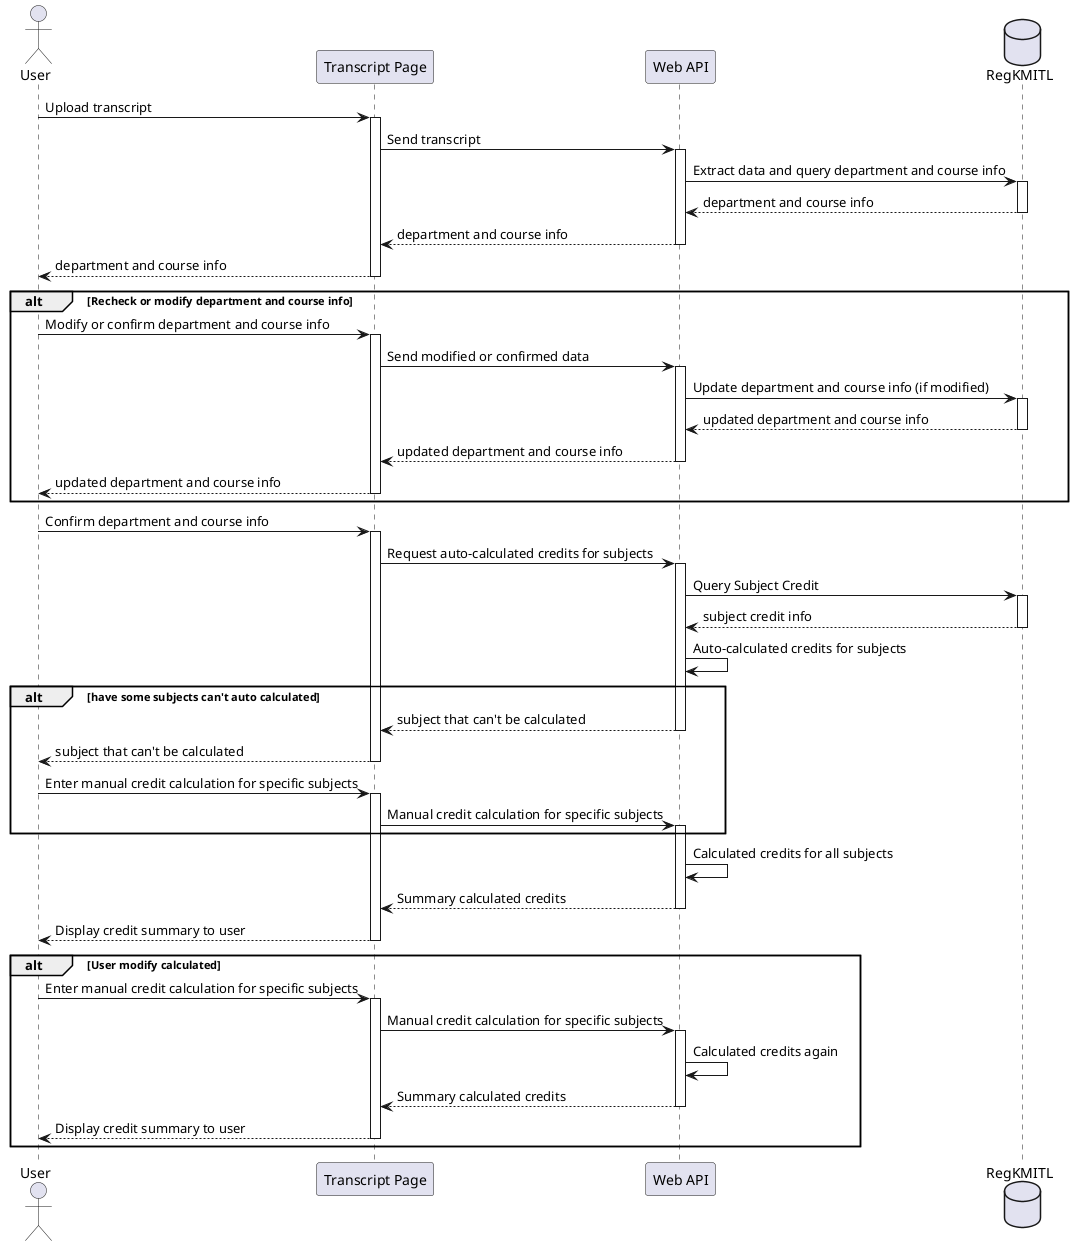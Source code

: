 @startuml Transcript Page

actor User
participant "Transcript Page" as Frontend
participant "Web API" as API
database "RegKMITL" as Reg

' return department and course info
' return department and course info
' return department and course info

' alt Modify department and course
'     User -> Frontend ++ : Send modified data (if any)
'     return department and course info
' end

User -> Frontend ++ : Upload transcript
Frontend -> API ++ : Send transcript
API -> Reg ++ : Extract data and query department and course info
return department and course info
return department and course info
return department and course info

alt Recheck or modify department and course info
    User -> Frontend ++ : Modify or confirm department and course info
    Frontend -> API ++ : Send modified or confirmed data
    API -> Reg ++ : Update department and course info (if modified)
    return updated department and course info
    return updated department and course info
    return updated department and course info
end

User -> Frontend ++ : Confirm department and course info

Frontend -> API ++ : Request auto-calculated credits for subjects
API -> Reg ++ : Query Subject Credit
return subject credit info
API -> API : Auto-calculated credits for subjects

alt have some subjects can't auto calculated
    return subject that can't be calculated
    return subject that can't be calculated
    User -> Frontend ++ : Enter manual credit calculation for specific subjects
    Frontend -> API ++ : Manual credit calculation for specific subjects
end

API -> API : Calculated credits for all subjects
return Summary calculated credits
return Display credit summary to user

alt User modify calculated
    User -> Frontend ++ : Enter manual credit calculation for specific subjects
    Frontend -> API ++ : Manual credit calculation for specific subjects
    API -> API : Calculated credits again
    return Summary calculated credits
    return Display credit summary to user
end

@enduml